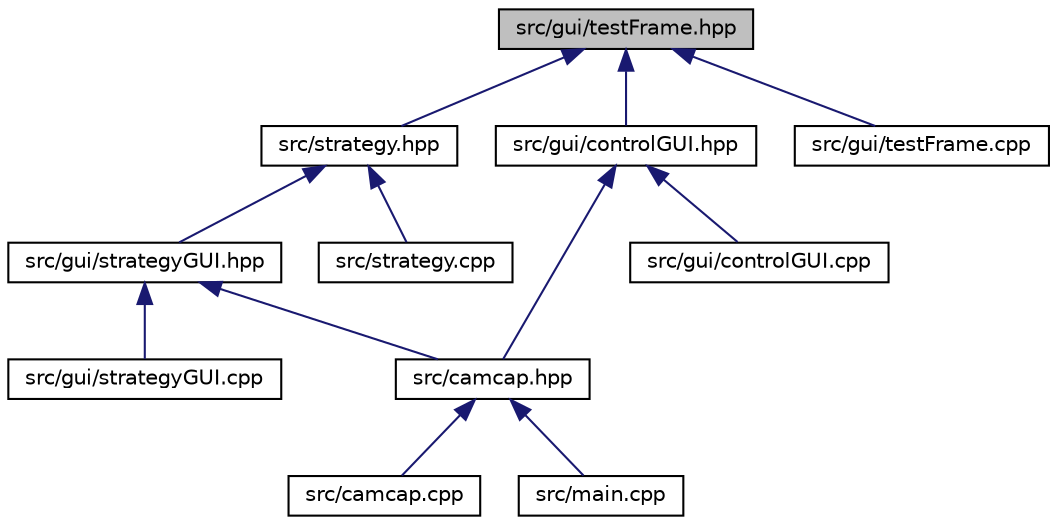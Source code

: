 digraph "src/gui/testFrame.hpp"
{
 // INTERACTIVE_SVG=YES
  edge [fontname="Helvetica",fontsize="10",labelfontname="Helvetica",labelfontsize="10"];
  node [fontname="Helvetica",fontsize="10",shape=record];
  Node4 [label="src/gui/testFrame.hpp",height=0.2,width=0.4,color="black", fillcolor="grey75", style="filled", fontcolor="black"];
  Node4 -> Node5 [dir="back",color="midnightblue",fontsize="10",style="solid"];
  Node5 [label="src/strategy.hpp",height=0.2,width=0.4,color="black", fillcolor="white", style="filled",URL="$strategy_8hpp.html"];
  Node5 -> Node6 [dir="back",color="midnightblue",fontsize="10",style="solid"];
  Node6 [label="src/gui/strategyGUI.hpp",height=0.2,width=0.4,color="black", fillcolor="white", style="filled",URL="$strategy_g_u_i_8hpp.html"];
  Node6 -> Node7 [dir="back",color="midnightblue",fontsize="10",style="solid"];
  Node7 [label="src/camcap.hpp",height=0.2,width=0.4,color="black", fillcolor="white", style="filled",URL="$camcap_8hpp.html"];
  Node7 -> Node8 [dir="back",color="midnightblue",fontsize="10",style="solid"];
  Node8 [label="src/camcap.cpp",height=0.2,width=0.4,color="black", fillcolor="white", style="filled",URL="$camcap_8cpp.html"];
  Node7 -> Node9 [dir="back",color="midnightblue",fontsize="10",style="solid"];
  Node9 [label="src/main.cpp",height=0.2,width=0.4,color="black", fillcolor="white", style="filled",URL="$main_8cpp.html"];
  Node6 -> Node10 [dir="back",color="midnightblue",fontsize="10",style="solid"];
  Node10 [label="src/gui/strategyGUI.cpp",height=0.2,width=0.4,color="black", fillcolor="white", style="filled",URL="$strategy_g_u_i_8cpp.html"];
  Node5 -> Node11 [dir="back",color="midnightblue",fontsize="10",style="solid"];
  Node11 [label="src/strategy.cpp",height=0.2,width=0.4,color="black", fillcolor="white", style="filled",URL="$strategy_8cpp.html"];
  Node4 -> Node12 [dir="back",color="midnightblue",fontsize="10",style="solid"];
  Node12 [label="src/gui/controlGUI.hpp",height=0.2,width=0.4,color="black", fillcolor="white", style="filled",URL="$control_g_u_i_8hpp.html"];
  Node12 -> Node7 [dir="back",color="midnightblue",fontsize="10",style="solid"];
  Node12 -> Node13 [dir="back",color="midnightblue",fontsize="10",style="solid"];
  Node13 [label="src/gui/controlGUI.cpp",height=0.2,width=0.4,color="black", fillcolor="white", style="filled",URL="$control_g_u_i_8cpp.html"];
  Node4 -> Node14 [dir="back",color="midnightblue",fontsize="10",style="solid"];
  Node14 [label="src/gui/testFrame.cpp",height=0.2,width=0.4,color="black", fillcolor="white", style="filled",URL="$test_frame_8cpp.html"];
}
